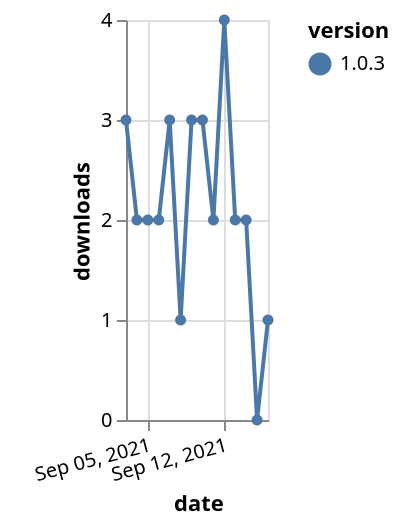 {"$schema": "https://vega.github.io/schema/vega-lite/v5.json", "description": "A simple bar chart with embedded data.", "data": {"values": [{"date": "2021-09-03", "total": 238, "delta": 3, "version": "1.0.3"}, {"date": "2021-09-04", "total": 240, "delta": 2, "version": "1.0.3"}, {"date": "2021-09-05", "total": 242, "delta": 2, "version": "1.0.3"}, {"date": "2021-09-06", "total": 244, "delta": 2, "version": "1.0.3"}, {"date": "2021-09-07", "total": 247, "delta": 3, "version": "1.0.3"}, {"date": "2021-09-08", "total": 248, "delta": 1, "version": "1.0.3"}, {"date": "2021-09-09", "total": 251, "delta": 3, "version": "1.0.3"}, {"date": "2021-09-10", "total": 254, "delta": 3, "version": "1.0.3"}, {"date": "2021-09-11", "total": 256, "delta": 2, "version": "1.0.3"}, {"date": "2021-09-12", "total": 260, "delta": 4, "version": "1.0.3"}, {"date": "2021-09-13", "total": 262, "delta": 2, "version": "1.0.3"}, {"date": "2021-09-14", "total": 264, "delta": 2, "version": "1.0.3"}, {"date": "2021-09-15", "total": 264, "delta": 0, "version": "1.0.3"}, {"date": "2021-09-16", "total": 265, "delta": 1, "version": "1.0.3"}]}, "width": "container", "mark": {"type": "line", "point": {"filled": true}}, "encoding": {"x": {"field": "date", "type": "temporal", "timeUnit": "yearmonthdate", "title": "date", "axis": {"labelAngle": -15}}, "y": {"field": "delta", "type": "quantitative", "title": "downloads"}, "color": {"field": "version", "type": "nominal"}, "tooltip": {"field": "delta"}}}